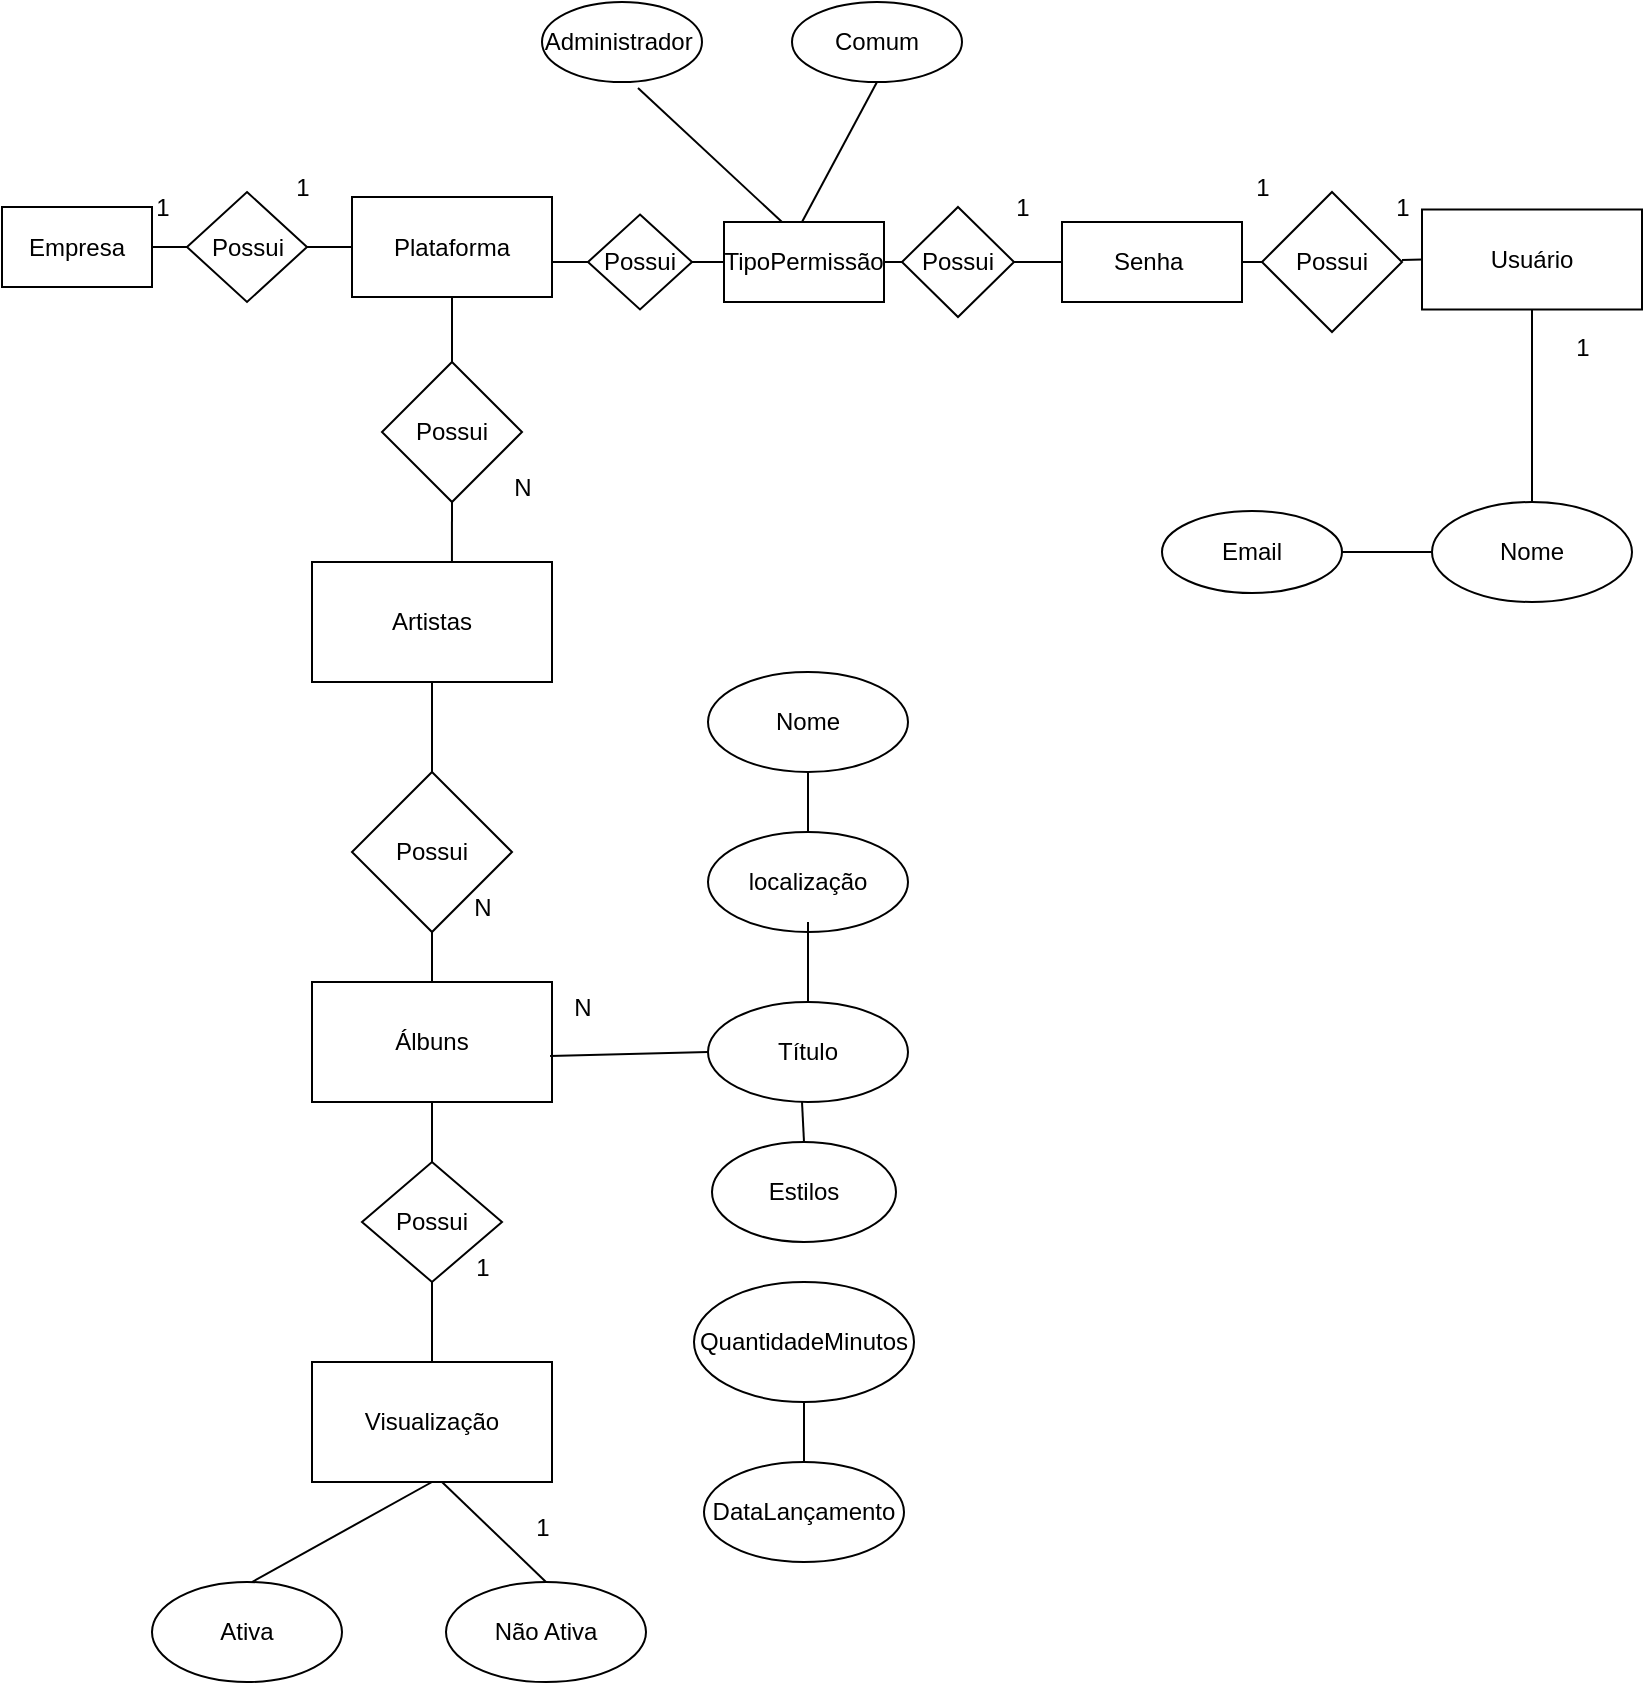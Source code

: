 <mxfile version="21.6.5" type="device">
  <diagram name="Página-1" id="NwL9ZyEy5V__ZF0IZoAi">
    <mxGraphModel dx="1050" dy="574" grid="1" gridSize="10" guides="1" tooltips="1" connect="1" arrows="1" fold="1" page="1" pageScale="1" pageWidth="827" pageHeight="1169" math="0" shadow="0">
      <root>
        <mxCell id="0" />
        <mxCell id="1" parent="0" />
        <mxCell id="kESAH-FwW5H9qvexnYno-1" value="Empresa" style="rounded=0;whiteSpace=wrap;html=1;" parent="1" vertex="1">
          <mxGeometry y="332.5" width="75" height="40" as="geometry" />
        </mxCell>
        <mxCell id="kESAH-FwW5H9qvexnYno-2" value="Artistas" style="rounded=0;whiteSpace=wrap;html=1;" parent="1" vertex="1">
          <mxGeometry x="155" y="510" width="120" height="60" as="geometry" />
        </mxCell>
        <mxCell id="kESAH-FwW5H9qvexnYno-3" value="Álbuns" style="rounded=0;whiteSpace=wrap;html=1;" parent="1" vertex="1">
          <mxGeometry x="155" y="720" width="120" height="60" as="geometry" />
        </mxCell>
        <mxCell id="kESAH-FwW5H9qvexnYno-4" value="Título" style="ellipse;whiteSpace=wrap;html=1;" parent="1" vertex="1">
          <mxGeometry x="353" y="730" width="100" height="50" as="geometry" />
        </mxCell>
        <mxCell id="kESAH-FwW5H9qvexnYno-5" value="DataLançamento" style="ellipse;whiteSpace=wrap;html=1;" parent="1" vertex="1">
          <mxGeometry x="351" y="960" width="100" height="50" as="geometry" />
        </mxCell>
        <mxCell id="kESAH-FwW5H9qvexnYno-6" value="localização" style="ellipse;whiteSpace=wrap;html=1;" parent="1" vertex="1">
          <mxGeometry x="353" y="645" width="100" height="50" as="geometry" />
        </mxCell>
        <mxCell id="kESAH-FwW5H9qvexnYno-7" value="Estilos" style="ellipse;whiteSpace=wrap;html=1;" parent="1" vertex="1">
          <mxGeometry x="355" y="800" width="92" height="50" as="geometry" />
        </mxCell>
        <mxCell id="kESAH-FwW5H9qvexnYno-8" value="Usuário" style="rounded=0;whiteSpace=wrap;html=1;" parent="1" vertex="1">
          <mxGeometry x="710" y="333.75" width="110" height="50" as="geometry" />
        </mxCell>
        <mxCell id="kESAH-FwW5H9qvexnYno-9" value="Email" style="ellipse;whiteSpace=wrap;html=1;" parent="1" vertex="1">
          <mxGeometry x="580" y="484.5" width="90" height="41" as="geometry" />
        </mxCell>
        <mxCell id="kESAH-FwW5H9qvexnYno-11" value="Nome" style="ellipse;whiteSpace=wrap;html=1;" parent="1" vertex="1">
          <mxGeometry x="353" y="565" width="100" height="50" as="geometry" />
        </mxCell>
        <mxCell id="kESAH-FwW5H9qvexnYno-13" value="Senha&amp;nbsp;" style="rounded=0;whiteSpace=wrap;html=1;" parent="1" vertex="1">
          <mxGeometry x="530" y="340" width="90" height="40" as="geometry" />
        </mxCell>
        <mxCell id="kESAH-FwW5H9qvexnYno-14" value="TipoPermissão" style="rounded=0;whiteSpace=wrap;html=1;" parent="1" vertex="1">
          <mxGeometry x="361" y="340" width="80" height="40" as="geometry" />
        </mxCell>
        <mxCell id="kESAH-FwW5H9qvexnYno-15" value="Possui" style="rhombus;whiteSpace=wrap;html=1;" parent="1" vertex="1">
          <mxGeometry x="92.5" y="325" width="60" height="55" as="geometry" />
        </mxCell>
        <mxCell id="kESAH-FwW5H9qvexnYno-17" value="Possui" style="rhombus;whiteSpace=wrap;html=1;" parent="1" vertex="1">
          <mxGeometry x="630" y="325" width="70" height="70" as="geometry" />
        </mxCell>
        <mxCell id="kESAH-FwW5H9qvexnYno-18" value="Plataforma" style="rounded=0;whiteSpace=wrap;html=1;" parent="1" vertex="1">
          <mxGeometry x="175" y="327.5" width="100" height="50" as="geometry" />
        </mxCell>
        <mxCell id="kESAH-FwW5H9qvexnYno-19" value="Possui" style="rhombus;whiteSpace=wrap;html=1;" parent="1" vertex="1">
          <mxGeometry x="175" y="615" width="80" height="80" as="geometry" />
        </mxCell>
        <mxCell id="kESAH-FwW5H9qvexnYno-20" value="Possui" style="rhombus;whiteSpace=wrap;html=1;" parent="1" vertex="1">
          <mxGeometry x="450" y="332.5" width="56" height="55" as="geometry" />
        </mxCell>
        <mxCell id="kESAH-FwW5H9qvexnYno-21" value="Possui" style="rhombus;whiteSpace=wrap;html=1;" parent="1" vertex="1">
          <mxGeometry x="190" y="410" width="70" height="70" as="geometry" />
        </mxCell>
        <mxCell id="kESAH-FwW5H9qvexnYno-22" value="Possui" style="rhombus;whiteSpace=wrap;html=1;" parent="1" vertex="1">
          <mxGeometry x="293" y="336.25" width="52" height="47.5" as="geometry" />
        </mxCell>
        <mxCell id="kESAH-FwW5H9qvexnYno-23" value="Administrador&amp;nbsp;" style="ellipse;whiteSpace=wrap;html=1;" parent="1" vertex="1">
          <mxGeometry x="270" y="230" width="80" height="40" as="geometry" />
        </mxCell>
        <mxCell id="kESAH-FwW5H9qvexnYno-24" value="Comum" style="ellipse;whiteSpace=wrap;html=1;" parent="1" vertex="1">
          <mxGeometry x="395" y="230" width="85" height="40" as="geometry" />
        </mxCell>
        <mxCell id="kESAH-FwW5H9qvexnYno-25" value="Nome" style="ellipse;whiteSpace=wrap;html=1;" parent="1" vertex="1">
          <mxGeometry x="715" y="480" width="100" height="50" as="geometry" />
        </mxCell>
        <mxCell id="kESAH-FwW5H9qvexnYno-26" value="QuantidadeMinutos" style="ellipse;whiteSpace=wrap;html=1;" parent="1" vertex="1">
          <mxGeometry x="346" y="870" width="110" height="60" as="geometry" />
        </mxCell>
        <mxCell id="kESAH-FwW5H9qvexnYno-27" value="Possui" style="rhombus;whiteSpace=wrap;html=1;" parent="1" vertex="1">
          <mxGeometry x="180" y="810" width="70" height="60" as="geometry" />
        </mxCell>
        <mxCell id="kESAH-FwW5H9qvexnYno-31" value="Visualização" style="rounded=0;whiteSpace=wrap;html=1;" parent="1" vertex="1">
          <mxGeometry x="155" y="910" width="120" height="60" as="geometry" />
        </mxCell>
        <mxCell id="kESAH-FwW5H9qvexnYno-32" value="Ativa" style="ellipse;whiteSpace=wrap;html=1;" parent="1" vertex="1">
          <mxGeometry x="75" y="1020" width="95" height="50" as="geometry" />
        </mxCell>
        <mxCell id="kESAH-FwW5H9qvexnYno-33" value="Não Ativa" style="ellipse;whiteSpace=wrap;html=1;" parent="1" vertex="1">
          <mxGeometry x="222" y="1020" width="100" height="50" as="geometry" />
        </mxCell>
        <mxCell id="kESAH-FwW5H9qvexnYno-34" value="" style="endArrow=none;html=1;rounded=0;entryX=0;entryY=0.5;entryDx=0;entryDy=0;exitX=1;exitY=0.5;exitDx=0;exitDy=0;" parent="1" source="kESAH-FwW5H9qvexnYno-1" target="kESAH-FwW5H9qvexnYno-15" edge="1">
          <mxGeometry width="50" height="50" relative="1" as="geometry">
            <mxPoint x="80" y="360" as="sourcePoint" />
            <mxPoint x="90" y="360" as="targetPoint" />
          </mxGeometry>
        </mxCell>
        <mxCell id="kESAH-FwW5H9qvexnYno-36" value="" style="endArrow=none;html=1;rounded=0;entryX=0;entryY=0.5;entryDx=0;entryDy=0;exitX=1;exitY=0.5;exitDx=0;exitDy=0;" parent="1" source="kESAH-FwW5H9qvexnYno-15" target="kESAH-FwW5H9qvexnYno-18" edge="1">
          <mxGeometry width="50" height="50" relative="1" as="geometry">
            <mxPoint x="150" y="350" as="sourcePoint" />
            <mxPoint x="200" y="300" as="targetPoint" />
          </mxGeometry>
        </mxCell>
        <mxCell id="kESAH-FwW5H9qvexnYno-37" value="" style="endArrow=none;html=1;rounded=0;entryX=0;entryY=0.5;entryDx=0;entryDy=0;" parent="1" target="kESAH-FwW5H9qvexnYno-22" edge="1">
          <mxGeometry width="50" height="50" relative="1" as="geometry">
            <mxPoint x="275" y="360" as="sourcePoint" />
            <mxPoint x="325" y="310" as="targetPoint" />
          </mxGeometry>
        </mxCell>
        <mxCell id="kESAH-FwW5H9qvexnYno-38" value="" style="endArrow=none;html=1;rounded=0;entryX=0.5;entryY=1;entryDx=0;entryDy=0;" parent="1" target="kESAH-FwW5H9qvexnYno-24" edge="1">
          <mxGeometry width="50" height="50" relative="1" as="geometry">
            <mxPoint x="400" y="340" as="sourcePoint" />
            <mxPoint x="445" y="292.5" as="targetPoint" />
          </mxGeometry>
        </mxCell>
        <mxCell id="kESAH-FwW5H9qvexnYno-39" value="" style="endArrow=none;html=1;rounded=0;entryX=0.6;entryY=1.075;entryDx=0;entryDy=0;entryPerimeter=0;" parent="1" target="kESAH-FwW5H9qvexnYno-23" edge="1">
          <mxGeometry width="50" height="50" relative="1" as="geometry">
            <mxPoint x="390" y="340" as="sourcePoint" />
            <mxPoint x="423" y="270" as="targetPoint" />
          </mxGeometry>
        </mxCell>
        <mxCell id="kESAH-FwW5H9qvexnYno-40" value="" style="endArrow=none;html=1;rounded=0;entryX=0;entryY=0.5;entryDx=0;entryDy=0;" parent="1" target="kESAH-FwW5H9qvexnYno-14" edge="1">
          <mxGeometry width="50" height="50" relative="1" as="geometry">
            <mxPoint x="345" y="360" as="sourcePoint" />
            <mxPoint x="395" y="310" as="targetPoint" />
          </mxGeometry>
        </mxCell>
        <mxCell id="kESAH-FwW5H9qvexnYno-41" value="" style="endArrow=none;html=1;rounded=0;entryX=0;entryY=0.5;entryDx=0;entryDy=0;exitX=1;exitY=0.5;exitDx=0;exitDy=0;" parent="1" source="kESAH-FwW5H9qvexnYno-20" target="kESAH-FwW5H9qvexnYno-13" edge="1">
          <mxGeometry width="50" height="50" relative="1" as="geometry">
            <mxPoint x="490" y="375" as="sourcePoint" />
            <mxPoint x="540" y="325" as="targetPoint" />
          </mxGeometry>
        </mxCell>
        <mxCell id="kESAH-FwW5H9qvexnYno-42" value="" style="endArrow=none;html=1;rounded=0;entryX=0;entryY=0.5;entryDx=0;entryDy=0;" parent="1" target="kESAH-FwW5H9qvexnYno-17" edge="1">
          <mxGeometry width="50" height="50" relative="1" as="geometry">
            <mxPoint x="620" y="360" as="sourcePoint" />
            <mxPoint x="670" y="310" as="targetPoint" />
          </mxGeometry>
        </mxCell>
        <mxCell id="kESAH-FwW5H9qvexnYno-43" value="" style="endArrow=none;html=1;rounded=0;entryX=0;entryY=0.5;entryDx=0;entryDy=0;" parent="1" target="kESAH-FwW5H9qvexnYno-20" edge="1">
          <mxGeometry width="50" height="50" relative="1" as="geometry">
            <mxPoint x="441" y="360" as="sourcePoint" />
            <mxPoint x="491" y="310" as="targetPoint" />
          </mxGeometry>
        </mxCell>
        <mxCell id="kESAH-FwW5H9qvexnYno-44" value="" style="endArrow=none;html=1;rounded=0;entryX=0;entryY=0.5;entryDx=0;entryDy=0;" parent="1" target="kESAH-FwW5H9qvexnYno-8" edge="1">
          <mxGeometry width="50" height="50" relative="1" as="geometry">
            <mxPoint x="700" y="359" as="sourcePoint" />
            <mxPoint x="740" y="310" as="targetPoint" />
          </mxGeometry>
        </mxCell>
        <mxCell id="kESAH-FwW5H9qvexnYno-45" value="" style="endArrow=none;html=1;rounded=0;entryX=0.5;entryY=1;entryDx=0;entryDy=0;exitX=0.5;exitY=0;exitDx=0;exitDy=0;" parent="1" source="kESAH-FwW5H9qvexnYno-21" target="kESAH-FwW5H9qvexnYno-18" edge="1">
          <mxGeometry width="50" height="50" relative="1" as="geometry">
            <mxPoint x="222" y="410" as="sourcePoint" />
            <mxPoint x="272" y="360" as="targetPoint" />
          </mxGeometry>
        </mxCell>
        <mxCell id="kESAH-FwW5H9qvexnYno-46" value="" style="endArrow=none;html=1;rounded=0;entryX=0.5;entryY=1;entryDx=0;entryDy=0;exitX=0.583;exitY=0;exitDx=0;exitDy=0;exitPerimeter=0;" parent="1" source="kESAH-FwW5H9qvexnYno-2" target="kESAH-FwW5H9qvexnYno-21" edge="1">
          <mxGeometry width="50" height="50" relative="1" as="geometry">
            <mxPoint x="220" y="510" as="sourcePoint" />
            <mxPoint x="260" y="460" as="targetPoint" />
          </mxGeometry>
        </mxCell>
        <mxCell id="kESAH-FwW5H9qvexnYno-47" value="" style="endArrow=none;html=1;rounded=0;exitX=0.5;exitY=0;exitDx=0;exitDy=0;" parent="1" source="kESAH-FwW5H9qvexnYno-25" target="kESAH-FwW5H9qvexnYno-8" edge="1">
          <mxGeometry width="50" height="50" relative="1" as="geometry">
            <mxPoint x="760" y="480" as="sourcePoint" />
            <mxPoint x="810" y="430" as="targetPoint" />
          </mxGeometry>
        </mxCell>
        <mxCell id="kESAH-FwW5H9qvexnYno-48" value="" style="endArrow=none;html=1;rounded=0;entryX=0;entryY=0.5;entryDx=0;entryDy=0;exitX=1;exitY=0.5;exitDx=0;exitDy=0;" parent="1" source="kESAH-FwW5H9qvexnYno-9" target="kESAH-FwW5H9qvexnYno-25" edge="1">
          <mxGeometry width="50" height="50" relative="1" as="geometry">
            <mxPoint x="670" y="510" as="sourcePoint" />
            <mxPoint x="720" y="460" as="targetPoint" />
          </mxGeometry>
        </mxCell>
        <mxCell id="kESAH-FwW5H9qvexnYno-49" value="" style="endArrow=none;html=1;rounded=0;entryX=0.5;entryY=1;entryDx=0;entryDy=0;exitX=0.5;exitY=0;exitDx=0;exitDy=0;" parent="1" source="kESAH-FwW5H9qvexnYno-19" target="kESAH-FwW5H9qvexnYno-2" edge="1">
          <mxGeometry width="50" height="50" relative="1" as="geometry">
            <mxPoint x="210" y="610" as="sourcePoint" />
            <mxPoint x="260" y="560" as="targetPoint" />
          </mxGeometry>
        </mxCell>
        <mxCell id="kESAH-FwW5H9qvexnYno-50" value="" style="endArrow=none;html=1;rounded=0;entryX=0.5;entryY=1;entryDx=0;entryDy=0;exitX=0.5;exitY=0;exitDx=0;exitDy=0;" parent="1" source="kESAH-FwW5H9qvexnYno-31" target="kESAH-FwW5H9qvexnYno-27" edge="1">
          <mxGeometry width="50" height="50" relative="1" as="geometry">
            <mxPoint x="200" y="910" as="sourcePoint" />
            <mxPoint x="250" y="860" as="targetPoint" />
          </mxGeometry>
        </mxCell>
        <mxCell id="kESAH-FwW5H9qvexnYno-51" value="" style="endArrow=none;html=1;rounded=0;exitX=0.5;exitY=0;exitDx=0;exitDy=0;" parent="1" source="kESAH-FwW5H9qvexnYno-33" edge="1">
          <mxGeometry width="50" height="50" relative="1" as="geometry">
            <mxPoint x="170" y="1020" as="sourcePoint" />
            <mxPoint x="220" y="970" as="targetPoint" />
          </mxGeometry>
        </mxCell>
        <mxCell id="kESAH-FwW5H9qvexnYno-52" value="" style="endArrow=none;html=1;rounded=0;entryX=0.5;entryY=1;entryDx=0;entryDy=0;" parent="1" target="kESAH-FwW5H9qvexnYno-31" edge="1">
          <mxGeometry width="50" height="50" relative="1" as="geometry">
            <mxPoint x="125" y="1020" as="sourcePoint" />
            <mxPoint x="175" y="970" as="targetPoint" />
          </mxGeometry>
        </mxCell>
        <mxCell id="kESAH-FwW5H9qvexnYno-55" value="" style="endArrow=none;html=1;rounded=0;entryX=0.5;entryY=1;entryDx=0;entryDy=0;exitX=0.5;exitY=0;exitDx=0;exitDy=0;" parent="1" source="kESAH-FwW5H9qvexnYno-27" target="kESAH-FwW5H9qvexnYno-3" edge="1">
          <mxGeometry width="50" height="50" relative="1" as="geometry">
            <mxPoint x="210" y="810" as="sourcePoint" />
            <mxPoint x="260" y="760" as="targetPoint" />
          </mxGeometry>
        </mxCell>
        <mxCell id="kESAH-FwW5H9qvexnYno-56" value="" style="endArrow=none;html=1;rounded=0;entryX=0.5;entryY=1;entryDx=0;entryDy=0;exitX=0.5;exitY=0;exitDx=0;exitDy=0;" parent="1" source="kESAH-FwW5H9qvexnYno-3" target="kESAH-FwW5H9qvexnYno-19" edge="1">
          <mxGeometry width="50" height="50" relative="1" as="geometry">
            <mxPoint x="210" y="720" as="sourcePoint" />
            <mxPoint x="260" y="670" as="targetPoint" />
          </mxGeometry>
        </mxCell>
        <mxCell id="kESAH-FwW5H9qvexnYno-57" value="" style="endArrow=none;html=1;rounded=0;entryX=0;entryY=0.5;entryDx=0;entryDy=0;exitX=0.992;exitY=0.617;exitDx=0;exitDy=0;exitPerimeter=0;" parent="1" source="kESAH-FwW5H9qvexnYno-3" target="kESAH-FwW5H9qvexnYno-4" edge="1">
          <mxGeometry width="50" height="50" relative="1" as="geometry">
            <mxPoint x="280" y="760" as="sourcePoint" />
            <mxPoint x="325" y="710" as="targetPoint" />
          </mxGeometry>
        </mxCell>
        <mxCell id="kESAH-FwW5H9qvexnYno-58" value="" style="endArrow=none;html=1;rounded=0;entryX=0.5;entryY=1;entryDx=0;entryDy=0;exitX=0.5;exitY=0;exitDx=0;exitDy=0;" parent="1" source="kESAH-FwW5H9qvexnYno-6" target="kESAH-FwW5H9qvexnYno-11" edge="1">
          <mxGeometry width="50" height="50" relative="1" as="geometry">
            <mxPoint x="395" y="645" as="sourcePoint" />
            <mxPoint x="445" y="595" as="targetPoint" />
          </mxGeometry>
        </mxCell>
        <mxCell id="kESAH-FwW5H9qvexnYno-59" value="" style="endArrow=none;html=1;rounded=0;exitX=0.5;exitY=0;exitDx=0;exitDy=0;entryX=0.5;entryY=0.9;entryDx=0;entryDy=0;entryPerimeter=0;" parent="1" source="kESAH-FwW5H9qvexnYno-4" target="kESAH-FwW5H9qvexnYno-6" edge="1">
          <mxGeometry width="50" height="50" relative="1" as="geometry">
            <mxPoint x="391" y="730" as="sourcePoint" />
            <mxPoint x="403" y="700" as="targetPoint" />
            <Array as="points">
              <mxPoint x="403" y="710" />
            </Array>
          </mxGeometry>
        </mxCell>
        <mxCell id="kESAH-FwW5H9qvexnYno-60" value="" style="endArrow=none;html=1;rounded=0;exitX=0.5;exitY=0;exitDx=0;exitDy=0;" parent="1" source="kESAH-FwW5H9qvexnYno-7" edge="1">
          <mxGeometry width="50" height="50" relative="1" as="geometry">
            <mxPoint x="389" y="800" as="sourcePoint" />
            <mxPoint x="400" y="780" as="targetPoint" />
          </mxGeometry>
        </mxCell>
        <mxCell id="-N-_DEce2OBmtT_qf4MW-1" value="" style="endArrow=none;html=1;rounded=0;entryX=0.5;entryY=1;entryDx=0;entryDy=0;exitX=0.5;exitY=0;exitDx=0;exitDy=0;" edge="1" parent="1" source="kESAH-FwW5H9qvexnYno-5" target="kESAH-FwW5H9qvexnYno-26">
          <mxGeometry width="50" height="50" relative="1" as="geometry">
            <mxPoint x="397" y="960" as="sourcePoint" />
            <mxPoint x="447" y="910" as="targetPoint" />
          </mxGeometry>
        </mxCell>
        <mxCell id="-N-_DEce2OBmtT_qf4MW-2" value="1" style="text;html=1;align=center;verticalAlign=middle;resizable=0;points=[];autosize=1;strokeColor=none;fillColor=none;" vertex="1" parent="1">
          <mxGeometry x="135" y="308" width="30" height="30" as="geometry" />
        </mxCell>
        <mxCell id="-N-_DEce2OBmtT_qf4MW-3" value="N" style="text;html=1;align=center;verticalAlign=middle;resizable=0;points=[];autosize=1;strokeColor=none;fillColor=none;" vertex="1" parent="1">
          <mxGeometry x="245" y="458" width="30" height="30" as="geometry" />
        </mxCell>
        <mxCell id="-N-_DEce2OBmtT_qf4MW-4" value="N" style="text;html=1;align=center;verticalAlign=middle;resizable=0;points=[];autosize=1;strokeColor=none;fillColor=none;" vertex="1" parent="1">
          <mxGeometry x="225" y="668" width="30" height="30" as="geometry" />
        </mxCell>
        <mxCell id="-N-_DEce2OBmtT_qf4MW-5" value="1" style="text;html=1;align=center;verticalAlign=middle;resizable=0;points=[];autosize=1;strokeColor=none;fillColor=none;" vertex="1" parent="1">
          <mxGeometry x="225" y="848" width="30" height="30" as="geometry" />
        </mxCell>
        <mxCell id="-N-_DEce2OBmtT_qf4MW-7" value="1" style="text;html=1;align=center;verticalAlign=middle;resizable=0;points=[];autosize=1;strokeColor=none;fillColor=none;" vertex="1" parent="1">
          <mxGeometry x="65" y="318" width="30" height="30" as="geometry" />
        </mxCell>
        <mxCell id="-N-_DEce2OBmtT_qf4MW-8" value="1" style="text;html=1;align=center;verticalAlign=middle;resizable=0;points=[];autosize=1;strokeColor=none;fillColor=none;" vertex="1" parent="1">
          <mxGeometry x="685" y="318" width="30" height="30" as="geometry" />
        </mxCell>
        <mxCell id="-N-_DEce2OBmtT_qf4MW-9" value="1" style="text;html=1;align=center;verticalAlign=middle;resizable=0;points=[];autosize=1;strokeColor=none;fillColor=none;" vertex="1" parent="1">
          <mxGeometry x="615" y="308" width="30" height="30" as="geometry" />
        </mxCell>
        <mxCell id="-N-_DEce2OBmtT_qf4MW-10" value="1" style="text;html=1;align=center;verticalAlign=middle;resizable=0;points=[];autosize=1;strokeColor=none;fillColor=none;" vertex="1" parent="1">
          <mxGeometry x="495" y="318" width="30" height="30" as="geometry" />
        </mxCell>
        <mxCell id="-N-_DEce2OBmtT_qf4MW-11" value="1" style="text;html=1;align=center;verticalAlign=middle;resizable=0;points=[];autosize=1;strokeColor=none;fillColor=none;" vertex="1" parent="1">
          <mxGeometry x="775" y="388" width="30" height="30" as="geometry" />
        </mxCell>
        <mxCell id="-N-_DEce2OBmtT_qf4MW-12" value="N" style="text;html=1;align=center;verticalAlign=middle;resizable=0;points=[];autosize=1;strokeColor=none;fillColor=none;" vertex="1" parent="1">
          <mxGeometry x="275" y="718" width="30" height="30" as="geometry" />
        </mxCell>
        <mxCell id="-N-_DEce2OBmtT_qf4MW-13" value="1" style="text;html=1;align=center;verticalAlign=middle;resizable=0;points=[];autosize=1;strokeColor=none;fillColor=none;" vertex="1" parent="1">
          <mxGeometry x="255" y="978" width="30" height="30" as="geometry" />
        </mxCell>
      </root>
    </mxGraphModel>
  </diagram>
</mxfile>
